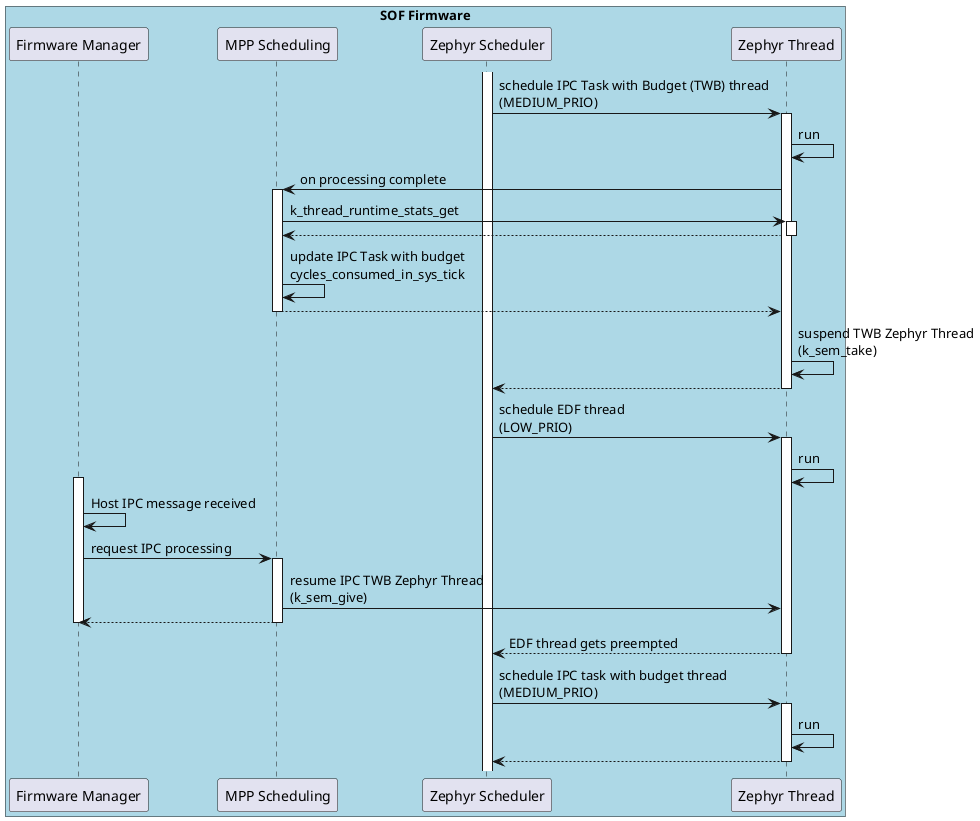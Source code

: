 @startuml

skinparam maxMessageSize 400
skinparam BoxPadding 4

box "SOF Firmware" #LightBlue
	participant "Firmware Manager"
	participant "MPP Scheduling"
	participant "Zephyr Scheduler"
	participant "Zephyr Thread"
end box

activate "Zephyr Scheduler"

"Zephyr Scheduler"-> "Zephyr Thread": schedule IPC Task with Budget (TWB) thread\n(MEDIUM_PRIO)
activate "Zephyr Thread"

	"Zephyr Thread"-> "Zephyr Thread": run
	"Zephyr Thread"-> "MPP Scheduling": on processing complete
	activate "MPP Scheduling"
		"MPP Scheduling"-> "Zephyr Thread": k_thread_runtime_stats_get
		activate "Zephyr Thread"
		return
		"MPP Scheduling"-> "MPP Scheduling": update IPC Task with budget\ncycles_consumed_in_sys_tick
	return
	"Zephyr Thread"-> "Zephyr Thread": suspend TWB Zephyr Thread\n(k_sem_take)
return

"Zephyr Scheduler"-> "Zephyr Thread": schedule EDF thread\n(LOW_PRIO)
activate "Zephyr Thread"
	"Zephyr Thread"-> "Zephyr Thread": run

	activate "Firmware Manager"
	"Firmware Manager"-> "Firmware Manager": Host IPC message received
		"Firmware Manager"-> "MPP Scheduling": request IPC processing
		activate "MPP Scheduling"
		"MPP Scheduling"-> "Zephyr Thread": resume IPC TWB Zephyr Thread\n(k_sem_give)
		"MPP Scheduling" --> "Firmware Manager"
		deactivate "MPP Scheduling"
	deactivate "Firmware Manager"

"Zephyr Thread" --> "Zephyr Scheduler": EDF thread gets preempted
deactivate "Zephyr Thread"

"Zephyr Scheduler"-> "Zephyr Thread": schedule IPC task with budget thread\n(MEDIUM_PRIO)
	activate "Zephyr Thread"
		"Zephyr Thread"-> "Zephyr Thread": run
	return

@enduml
